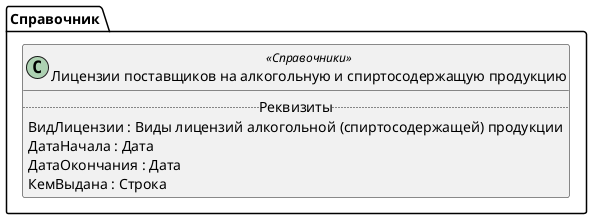 ﻿@startuml ЛицензииПоставщиковАлкогольнойПродукции
'!include templates.wsd
'..\include templates.wsd
class Справочник.ЛицензииПоставщиковАлкогольнойПродукции as "Лицензии поставщиков на алкогольную и спиртосодержащую продукцию" <<Справочники>>
{
..Реквизиты..
ВидЛицензии : Виды лицензий алкогольной (спиртосодержащей) продукции
ДатаНачала : Дата
ДатаОкончания : Дата
КемВыдана : Строка
}
@enduml
